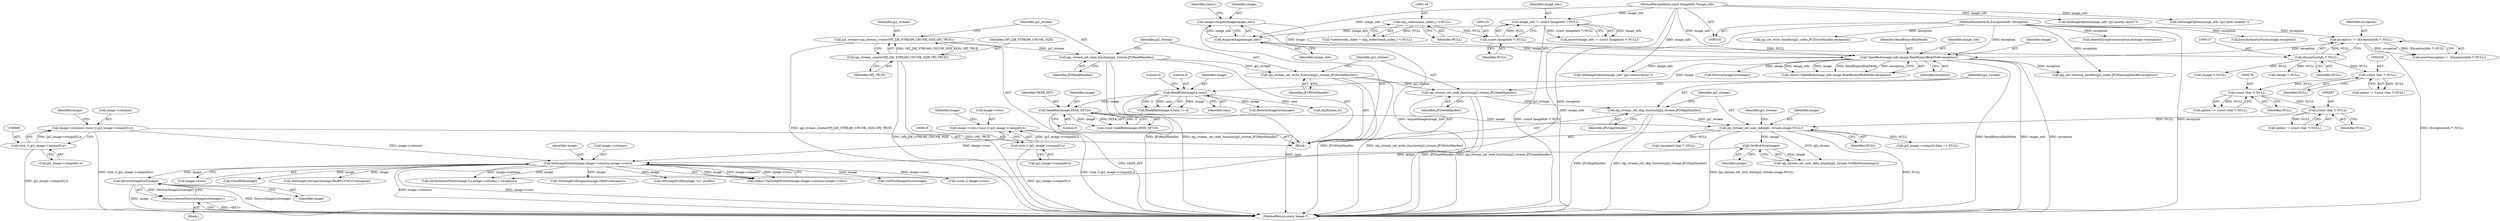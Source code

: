 digraph "0_ImageMagick_b0c5222ce31e8f941fa02ff9c7a040fb2db30dbc@pointer" {
"1000660" [label="(Call,DestroyImageList(image))"];
"1000640" [label="(Call,SetImageExtent(image,image->columns,image->rows))"];
"1000331" [label="(Call,GetBlobSize(image))"];
"1000325" [label="(Call,opj_stream_set_user_data(jp2_stream,image,NULL))"];
"1000322" [label="(Call,opj_stream_set_skip_function(jp2_stream,JP2SkipHandler))"];
"1000319" [label="(Call,opj_stream_set_seek_function(jp2_stream,JP2SeekHandler))"];
"1000316" [label="(Call,opj_stream_set_write_function(jp2_stream,JP2WriteHandler))"];
"1000313" [label="(Call,opj_stream_set_read_function(jp2_stream,JP2ReadHandler))"];
"1000308" [label="(Call,jp2_stream=opj_stream_create(OPJ_J2K_STREAM_CHUNK_SIZE,OPJ_TRUE))"];
"1000310" [label="(Call,opj_stream_create(OPJ_J2K_STREAM_CHUNK_SIZE,OPJ_TRUE))"];
"1000207" [label="(Call,SeekBlob(image,SEEK_SET,0))"];
"1000191" [label="(Call,ReadBlob(image,4,sans))"];
"1000171" [label="(Call,OpenBlob(image_info,image,ReadBinaryBlobMode,exception))"];
"1000167" [label="(Call,AcquireImage(image_info))"];
"1000127" [label="(Call,image_info != (const ImageInfo *) NULL)"];
"1000106" [label="(MethodParameterIn,const ImageInfo *image_info)"];
"1000129" [label="(Call,(const ImageInfo *) NULL)"];
"1000117" [label="(Call,(opj_codestream_index_t *) NULL)"];
"1000165" [label="(Call,image=AcquireImage(image_info))"];
"1000154" [label="(Call,exception != (ExceptionInfo *) NULL)"];
"1000107" [label="(MethodParameterIn,ExceptionInfo *exception)"];
"1000156" [label="(Call,(ExceptionInfo *) NULL)"];
"1000286" [label="(Call,(const char *) NULL)"];
"1000275" [label="(Call,(const char *) NULL)"];
"1000258" [label="(Call,(const char *) NULL)"];
"1000601" [label="(Call,image->columns=(size_t) jp2_image->comps[0].w)"];
"1000605" [label="(Call,(size_t) jp2_image->comps[0].w)"];
"1000614" [label="(Call,image->rows=(size_t) jp2_image->comps[0].h)"];
"1000618" [label="(Call,(size_t) jp2_image->comps[0].h)"];
"1000659" [label="(Return,return(DestroyImageList(image));)"];
"1000202" [label="(Call,(Image *) NULL)"];
"1000208" [label="(Identifier,image)"];
"1000277" [label="(Identifier,NULL)"];
"1000288" [label="(Identifier,NULL)"];
"1000210" [label="(Literal,0)"];
"1000616" [label="(Identifier,image)"];
"1000194" [label="(Identifier,sans)"];
"1000325" [label="(Call,opj_stream_set_user_data(jp2_stream,image,NULL))"];
"1000773" [label="(Call,GetAuthenticPixels(image,0,y,image->columns,1,exception))"];
"1000674" [label="(Call,SetImageColorspace(image,GRAYColorspace))"];
"1000127" [label="(Call,image_info != (const ImageInfo *) NULL)"];
"1000190" [label="(Call,ReadBlob(image,4,sans) != 4)"];
"1000308" [label="(Call,jp2_stream=opj_stream_create(OPJ_J2K_STREAM_CHUNK_SIZE,OPJ_TRUE))"];
"1000260" [label="(Identifier,NULL)"];
"1000309" [label="(Identifier,jp2_stream)"];
"1000645" [label="(Call,image->rows)"];
"1000193" [label="(Literal,4)"];
"1000165" [label="(Call,image=AcquireImage(image_info))"];
"1000117" [label="(Call,(opj_codestream_index_t *) NULL)"];
"1000605" [label="(Call,(size_t) jp2_image->comps[0].w)"];
"1000108" [label="(Block,)"];
"1000167" [label="(Call,AcquireImage(image_info))"];
"1000640" [label="(Call,SetImageExtent(image,image->columns,image->rows))"];
"1000195" [label="(Literal,4)"];
"1000173" [label="(Identifier,image)"];
"1000171" [label="(Call,OpenBlob(image_info,image,ReadBinaryBlobMode,exception))"];
"1000199" [label="(Call,DestroyImageList(image))"];
"1000170" [label="(Identifier,status)"];
"1000166" [label="(Identifier,image)"];
"1000158" [label="(Identifier,NULL)"];
"1000311" [label="(Identifier,OPJ_J2K_STREAM_CHUNK_SIZE)"];
"1000607" [label="(Call,jp2_image->comps[0].w)"];
"1000174" [label="(Identifier,ReadBinaryBlobMode)"];
"1000269" [label="(Call,GetImageOption(image_info,\"jp2:quality-layers\"))"];
"1000107" [label="(MethodParameterIn,ExceptionInfo *exception)"];
"1000106" [label="(MethodParameterIn,const ImageInfo *image_info)"];
"1000119" [label="(Identifier,NULL)"];
"1000172" [label="(Identifier,image_info)"];
"1000275" [label="(Call,(const char *) NULL)"];
"1000131" [label="(Identifier,NULL)"];
"1000652" [label="(Block,)"];
"1000322" [label="(Call,opj_stream_set_skip_function(jp2_stream,JP2SkipHandler))"];
"1001016" [label="(MethodReturn,static Image *)"];
"1000653" [label="(Call,InheritException(exception,&image->exception))"];
"1000191" [label="(Call,ReadBlob(image,4,sans))"];
"1000328" [label="(Identifier,NULL)"];
"1000280" [label="(Call,GetImageOption(image_info,\"jp2:layer-number\"))"];
"1000318" [label="(Identifier,JP2WriteHandler)"];
"1000155" [label="(Identifier,exception)"];
"1000734" [label="(Call,SetImageProfile(image,\"icc\",profile))"];
"1000642" [label="(Call,image->columns)"];
"1000314" [label="(Identifier,jp2_stream)"];
"1000156" [label="(Call,(ExceptionInfo *) NULL)"];
"1000323" [label="(Identifier,jp2_stream)"];
"1000205" [label="(Call,(void) SeekBlob(image,SEEK_SET,0))"];
"1000618" [label="(Call,(size_t) jp2_image->comps[0].h)"];
"1000310" [label="(Call,opj_stream_create(OPJ_J2K_STREAM_CHUNK_SIZE,OPJ_TRUE))"];
"1000286" [label="(Call,(const char *) NULL)"];
"1000258" [label="(Call,(const char *) NULL)"];
"1000659" [label="(Return,return(DestroyImageList(image));)"];
"1000587" [label="(Call,jp2_image->comps[i].data == NULL)"];
"1000128" [label="(Identifier,image_info)"];
"1000330" [label="(Identifier,jp2_stream)"];
"1000332" [label="(Identifier,image)"];
"1000320" [label="(Identifier,jp2_stream)"];
"1000601" [label="(Call,image->columns=(size_t) jp2_image->comps[0].w)"];
"1000207" [label="(Call,SeekBlob(image,SEEK_SET,0))"];
"1000252" [label="(Call,GetImageOption(image_info,\"jp2:reduce-factor\"))"];
"1000331" [label="(Call,GetBlobSize(image))"];
"1000660" [label="(Call,DestroyImageList(image))"];
"1000661" [label="(Identifier,image)"];
"1000239" [label="(Call,opj_set_warning_handler(jp2_codec,JP2WarningHandler,exception))"];
"1000256" [label="(Call,option != (const char *) NULL)"];
"1000126" [label="(Call,assert(image_info != (const ImageInfo *) NULL))"];
"1000602" [label="(Call,image->columns)"];
"1000154" [label="(Call,exception != (ExceptionInfo *) NULL)"];
"1000115" [label="(Call,*codestream_index = (opj_codestream_index_t *) NULL)"];
"1000615" [label="(Call,image->rows)"];
"1000321" [label="(Identifier,JP2SeekHandler)"];
"1000192" [label="(Identifier,image)"];
"1000638" [label="(Call,status=SetImageExtent(image,image->columns,image->rows))"];
"1000183" [label="(Call,DestroyImageList(image))"];
"1000641" [label="(Identifier,image)"];
"1000129" [label="(Call,(const ImageInfo *) NULL)"];
"1000312" [label="(Identifier,OPJ_TRUE)"];
"1000329" [label="(Call,opj_stream_set_user_data_length(jp2_stream,GetBlobSize(image)))"];
"1000317" [label="(Identifier,jp2_stream)"];
"1000209" [label="(Identifier,SEEK_SET)"];
"1000284" [label="(Call,option != (const char *) NULL)"];
"1000620" [label="(Call,jp2_image->comps[0].h)"];
"1000753" [label="(Call,GetFirstImageInList(image))"];
"1000761" [label="(Call,(ssize_t) image->rows)"];
"1000273" [label="(Call,option == (const char *) NULL)"];
"1000169" [label="(Call,status=OpenBlob(image_info,image,ReadBinaryBlobMode,exception))"];
"1000153" [label="(Call,assert(exception != (ExceptionInfo *) NULL))"];
"1000981" [label="(Call,SyncAuthenticPixels(image,exception))"];
"1000327" [label="(Identifier,image)"];
"1000324" [label="(Identifier,JP2SkipHandler)"];
"1000175" [label="(Identifier,exception)"];
"1000326" [label="(Identifier,jp2_stream)"];
"1000714" [label="(Call,(unsigned char *) NULL)"];
"1001011" [label="(Call,CloseBlob(image))"];
"1000315" [label="(Identifier,JP2ReadHandler)"];
"1000629" [label="(Identifier,image)"];
"1000614" [label="(Call,image->rows=(size_t) jp2_image->comps[0].h)"];
"1000319" [label="(Call,opj_stream_set_seek_function(jp2_stream,JP2SeekHandler))"];
"1000313" [label="(Call,opj_stream_set_read_function(jp2_stream,JP2ReadHandler))"];
"1000695" [label="(Call,SetImageColorspace(image,Rec601YCbCrColorspace))"];
"1000316" [label="(Call,opj_stream_set_write_function(jp2_stream,JP2WriteHandler))"];
"1000243" [label="(Call,opj_set_error_handler(jp2_codec,JP2ErrorHandler,exception))"];
"1000168" [label="(Identifier,image_info)"];
"1000226" [label="(Call,IsJ2K(sans,4))"];
"1000186" [label="(Call,(Image *) NULL)"];
"1000660" -> "1000659"  [label="AST: "];
"1000660" -> "1000661"  [label="CFG: "];
"1000661" -> "1000660"  [label="AST: "];
"1000659" -> "1000660"  [label="CFG: "];
"1000660" -> "1001016"  [label="DDG: DestroyImageList(image)"];
"1000660" -> "1001016"  [label="DDG: image"];
"1000660" -> "1000659"  [label="DDG: DestroyImageList(image)"];
"1000640" -> "1000660"  [label="DDG: image"];
"1000640" -> "1000638"  [label="AST: "];
"1000640" -> "1000645"  [label="CFG: "];
"1000641" -> "1000640"  [label="AST: "];
"1000642" -> "1000640"  [label="AST: "];
"1000645" -> "1000640"  [label="AST: "];
"1000638" -> "1000640"  [label="CFG: "];
"1000640" -> "1001016"  [label="DDG: image->rows"];
"1000640" -> "1001016"  [label="DDG: image->columns"];
"1000640" -> "1000638"  [label="DDG: image"];
"1000640" -> "1000638"  [label="DDG: image->columns"];
"1000640" -> "1000638"  [label="DDG: image->rows"];
"1000331" -> "1000640"  [label="DDG: image"];
"1000601" -> "1000640"  [label="DDG: image->columns"];
"1000614" -> "1000640"  [label="DDG: image->rows"];
"1000640" -> "1000674"  [label="DDG: image"];
"1000640" -> "1000695"  [label="DDG: image"];
"1000640" -> "1000734"  [label="DDG: image"];
"1000640" -> "1000753"  [label="DDG: image"];
"1000640" -> "1000761"  [label="DDG: image->rows"];
"1000640" -> "1000773"  [label="DDG: image"];
"1000640" -> "1000773"  [label="DDG: image->columns"];
"1000640" -> "1001011"  [label="DDG: image"];
"1000331" -> "1000329"  [label="AST: "];
"1000331" -> "1000332"  [label="CFG: "];
"1000332" -> "1000331"  [label="AST: "];
"1000329" -> "1000331"  [label="CFG: "];
"1000331" -> "1000329"  [label="DDG: image"];
"1000325" -> "1000331"  [label="DDG: image"];
"1000325" -> "1000108"  [label="AST: "];
"1000325" -> "1000328"  [label="CFG: "];
"1000326" -> "1000325"  [label="AST: "];
"1000327" -> "1000325"  [label="AST: "];
"1000328" -> "1000325"  [label="AST: "];
"1000330" -> "1000325"  [label="CFG: "];
"1000325" -> "1001016"  [label="DDG: NULL"];
"1000325" -> "1001016"  [label="DDG: opj_stream_set_user_data(jp2_stream,image,NULL)"];
"1000322" -> "1000325"  [label="DDG: jp2_stream"];
"1000207" -> "1000325"  [label="DDG: image"];
"1000286" -> "1000325"  [label="DDG: NULL"];
"1000325" -> "1000329"  [label="DDG: jp2_stream"];
"1000325" -> "1000587"  [label="DDG: NULL"];
"1000325" -> "1000714"  [label="DDG: NULL"];
"1000322" -> "1000108"  [label="AST: "];
"1000322" -> "1000324"  [label="CFG: "];
"1000323" -> "1000322"  [label="AST: "];
"1000324" -> "1000322"  [label="AST: "];
"1000326" -> "1000322"  [label="CFG: "];
"1000322" -> "1001016"  [label="DDG: JP2SkipHandler"];
"1000322" -> "1001016"  [label="DDG: opj_stream_set_skip_function(jp2_stream,JP2SkipHandler)"];
"1000319" -> "1000322"  [label="DDG: jp2_stream"];
"1000319" -> "1000108"  [label="AST: "];
"1000319" -> "1000321"  [label="CFG: "];
"1000320" -> "1000319"  [label="AST: "];
"1000321" -> "1000319"  [label="AST: "];
"1000323" -> "1000319"  [label="CFG: "];
"1000319" -> "1001016"  [label="DDG: opj_stream_set_seek_function(jp2_stream,JP2SeekHandler)"];
"1000319" -> "1001016"  [label="DDG: JP2SeekHandler"];
"1000316" -> "1000319"  [label="DDG: jp2_stream"];
"1000316" -> "1000108"  [label="AST: "];
"1000316" -> "1000318"  [label="CFG: "];
"1000317" -> "1000316"  [label="AST: "];
"1000318" -> "1000316"  [label="AST: "];
"1000320" -> "1000316"  [label="CFG: "];
"1000316" -> "1001016"  [label="DDG: JP2WriteHandler"];
"1000316" -> "1001016"  [label="DDG: opj_stream_set_write_function(jp2_stream,JP2WriteHandler)"];
"1000313" -> "1000316"  [label="DDG: jp2_stream"];
"1000313" -> "1000108"  [label="AST: "];
"1000313" -> "1000315"  [label="CFG: "];
"1000314" -> "1000313"  [label="AST: "];
"1000315" -> "1000313"  [label="AST: "];
"1000317" -> "1000313"  [label="CFG: "];
"1000313" -> "1001016"  [label="DDG: JP2ReadHandler"];
"1000313" -> "1001016"  [label="DDG: opj_stream_set_read_function(jp2_stream,JP2ReadHandler)"];
"1000308" -> "1000313"  [label="DDG: jp2_stream"];
"1000308" -> "1000108"  [label="AST: "];
"1000308" -> "1000310"  [label="CFG: "];
"1000309" -> "1000308"  [label="AST: "];
"1000310" -> "1000308"  [label="AST: "];
"1000314" -> "1000308"  [label="CFG: "];
"1000308" -> "1001016"  [label="DDG: opj_stream_create(OPJ_J2K_STREAM_CHUNK_SIZE,OPJ_TRUE)"];
"1000310" -> "1000308"  [label="DDG: OPJ_J2K_STREAM_CHUNK_SIZE"];
"1000310" -> "1000308"  [label="DDG: OPJ_TRUE"];
"1000310" -> "1000312"  [label="CFG: "];
"1000311" -> "1000310"  [label="AST: "];
"1000312" -> "1000310"  [label="AST: "];
"1000310" -> "1001016"  [label="DDG: OPJ_TRUE"];
"1000310" -> "1001016"  [label="DDG: OPJ_J2K_STREAM_CHUNK_SIZE"];
"1000207" -> "1000205"  [label="AST: "];
"1000207" -> "1000210"  [label="CFG: "];
"1000208" -> "1000207"  [label="AST: "];
"1000209" -> "1000207"  [label="AST: "];
"1000210" -> "1000207"  [label="AST: "];
"1000205" -> "1000207"  [label="CFG: "];
"1000207" -> "1001016"  [label="DDG: SEEK_SET"];
"1000207" -> "1000205"  [label="DDG: image"];
"1000207" -> "1000205"  [label="DDG: SEEK_SET"];
"1000207" -> "1000205"  [label="DDG: 0"];
"1000191" -> "1000207"  [label="DDG: image"];
"1000191" -> "1000190"  [label="AST: "];
"1000191" -> "1000194"  [label="CFG: "];
"1000192" -> "1000191"  [label="AST: "];
"1000193" -> "1000191"  [label="AST: "];
"1000194" -> "1000191"  [label="AST: "];
"1000195" -> "1000191"  [label="CFG: "];
"1000191" -> "1001016"  [label="DDG: sans"];
"1000191" -> "1000190"  [label="DDG: image"];
"1000191" -> "1000190"  [label="DDG: 4"];
"1000191" -> "1000190"  [label="DDG: sans"];
"1000171" -> "1000191"  [label="DDG: image"];
"1000191" -> "1000199"  [label="DDG: image"];
"1000191" -> "1000226"  [label="DDG: sans"];
"1000171" -> "1000169"  [label="AST: "];
"1000171" -> "1000175"  [label="CFG: "];
"1000172" -> "1000171"  [label="AST: "];
"1000173" -> "1000171"  [label="AST: "];
"1000174" -> "1000171"  [label="AST: "];
"1000175" -> "1000171"  [label="AST: "];
"1000169" -> "1000171"  [label="CFG: "];
"1000171" -> "1001016"  [label="DDG: image_info"];
"1000171" -> "1001016"  [label="DDG: exception"];
"1000171" -> "1001016"  [label="DDG: ReadBinaryBlobMode"];
"1000171" -> "1000169"  [label="DDG: image_info"];
"1000171" -> "1000169"  [label="DDG: image"];
"1000171" -> "1000169"  [label="DDG: ReadBinaryBlobMode"];
"1000171" -> "1000169"  [label="DDG: exception"];
"1000167" -> "1000171"  [label="DDG: image_info"];
"1000106" -> "1000171"  [label="DDG: image_info"];
"1000165" -> "1000171"  [label="DDG: image"];
"1000154" -> "1000171"  [label="DDG: exception"];
"1000107" -> "1000171"  [label="DDG: exception"];
"1000171" -> "1000183"  [label="DDG: image"];
"1000171" -> "1000239"  [label="DDG: exception"];
"1000171" -> "1000252"  [label="DDG: image_info"];
"1000167" -> "1000165"  [label="AST: "];
"1000167" -> "1000168"  [label="CFG: "];
"1000168" -> "1000167"  [label="AST: "];
"1000165" -> "1000167"  [label="CFG: "];
"1000167" -> "1000165"  [label="DDG: image_info"];
"1000127" -> "1000167"  [label="DDG: image_info"];
"1000106" -> "1000167"  [label="DDG: image_info"];
"1000127" -> "1000126"  [label="AST: "];
"1000127" -> "1000129"  [label="CFG: "];
"1000128" -> "1000127"  [label="AST: "];
"1000129" -> "1000127"  [label="AST: "];
"1000126" -> "1000127"  [label="CFG: "];
"1000127" -> "1001016"  [label="DDG: (const ImageInfo *) NULL"];
"1000127" -> "1000126"  [label="DDG: image_info"];
"1000127" -> "1000126"  [label="DDG: (const ImageInfo *) NULL"];
"1000106" -> "1000127"  [label="DDG: image_info"];
"1000129" -> "1000127"  [label="DDG: NULL"];
"1000106" -> "1000105"  [label="AST: "];
"1000106" -> "1001016"  [label="DDG: image_info"];
"1000106" -> "1000252"  [label="DDG: image_info"];
"1000106" -> "1000269"  [label="DDG: image_info"];
"1000106" -> "1000280"  [label="DDG: image_info"];
"1000129" -> "1000131"  [label="CFG: "];
"1000130" -> "1000129"  [label="AST: "];
"1000131" -> "1000129"  [label="AST: "];
"1000117" -> "1000129"  [label="DDG: NULL"];
"1000129" -> "1000156"  [label="DDG: NULL"];
"1000117" -> "1000115"  [label="AST: "];
"1000117" -> "1000119"  [label="CFG: "];
"1000118" -> "1000117"  [label="AST: "];
"1000119" -> "1000117"  [label="AST: "];
"1000115" -> "1000117"  [label="CFG: "];
"1000117" -> "1000115"  [label="DDG: NULL"];
"1000165" -> "1000108"  [label="AST: "];
"1000166" -> "1000165"  [label="AST: "];
"1000170" -> "1000165"  [label="CFG: "];
"1000165" -> "1001016"  [label="DDG: AcquireImage(image_info)"];
"1000154" -> "1000153"  [label="AST: "];
"1000154" -> "1000156"  [label="CFG: "];
"1000155" -> "1000154"  [label="AST: "];
"1000156" -> "1000154"  [label="AST: "];
"1000153" -> "1000154"  [label="CFG: "];
"1000154" -> "1001016"  [label="DDG: (ExceptionInfo *) NULL"];
"1000154" -> "1000153"  [label="DDG: exception"];
"1000154" -> "1000153"  [label="DDG: (ExceptionInfo *) NULL"];
"1000107" -> "1000154"  [label="DDG: exception"];
"1000156" -> "1000154"  [label="DDG: NULL"];
"1000107" -> "1000105"  [label="AST: "];
"1000107" -> "1001016"  [label="DDG: exception"];
"1000107" -> "1000239"  [label="DDG: exception"];
"1000107" -> "1000243"  [label="DDG: exception"];
"1000107" -> "1000653"  [label="DDG: exception"];
"1000107" -> "1000773"  [label="DDG: exception"];
"1000107" -> "1000981"  [label="DDG: exception"];
"1000156" -> "1000158"  [label="CFG: "];
"1000157" -> "1000156"  [label="AST: "];
"1000158" -> "1000156"  [label="AST: "];
"1000156" -> "1000186"  [label="DDG: NULL"];
"1000156" -> "1000202"  [label="DDG: NULL"];
"1000156" -> "1000258"  [label="DDG: NULL"];
"1000286" -> "1000284"  [label="AST: "];
"1000286" -> "1000288"  [label="CFG: "];
"1000287" -> "1000286"  [label="AST: "];
"1000288" -> "1000286"  [label="AST: "];
"1000284" -> "1000286"  [label="CFG: "];
"1000286" -> "1000284"  [label="DDG: NULL"];
"1000275" -> "1000286"  [label="DDG: NULL"];
"1000275" -> "1000273"  [label="AST: "];
"1000275" -> "1000277"  [label="CFG: "];
"1000276" -> "1000275"  [label="AST: "];
"1000277" -> "1000275"  [label="AST: "];
"1000273" -> "1000275"  [label="CFG: "];
"1000275" -> "1000273"  [label="DDG: NULL"];
"1000258" -> "1000275"  [label="DDG: NULL"];
"1000258" -> "1000256"  [label="AST: "];
"1000258" -> "1000260"  [label="CFG: "];
"1000259" -> "1000258"  [label="AST: "];
"1000260" -> "1000258"  [label="AST: "];
"1000256" -> "1000258"  [label="CFG: "];
"1000258" -> "1000256"  [label="DDG: NULL"];
"1000601" -> "1000108"  [label="AST: "];
"1000601" -> "1000605"  [label="CFG: "];
"1000602" -> "1000601"  [label="AST: "];
"1000605" -> "1000601"  [label="AST: "];
"1000616" -> "1000601"  [label="CFG: "];
"1000601" -> "1001016"  [label="DDG: (size_t) jp2_image->comps[0].w"];
"1000605" -> "1000601"  [label="DDG: jp2_image->comps[0].w"];
"1000605" -> "1000607"  [label="CFG: "];
"1000606" -> "1000605"  [label="AST: "];
"1000607" -> "1000605"  [label="AST: "];
"1000605" -> "1001016"  [label="DDG: jp2_image->comps[0].w"];
"1000614" -> "1000108"  [label="AST: "];
"1000614" -> "1000618"  [label="CFG: "];
"1000615" -> "1000614"  [label="AST: "];
"1000618" -> "1000614"  [label="AST: "];
"1000629" -> "1000614"  [label="CFG: "];
"1000614" -> "1001016"  [label="DDG: (size_t) jp2_image->comps[0].h"];
"1000618" -> "1000614"  [label="DDG: jp2_image->comps[0].h"];
"1000618" -> "1000620"  [label="CFG: "];
"1000619" -> "1000618"  [label="AST: "];
"1000620" -> "1000618"  [label="AST: "];
"1000618" -> "1001016"  [label="DDG: jp2_image->comps[0].h"];
"1000659" -> "1000652"  [label="AST: "];
"1001016" -> "1000659"  [label="CFG: "];
"1000659" -> "1001016"  [label="DDG: <RET>"];
}
